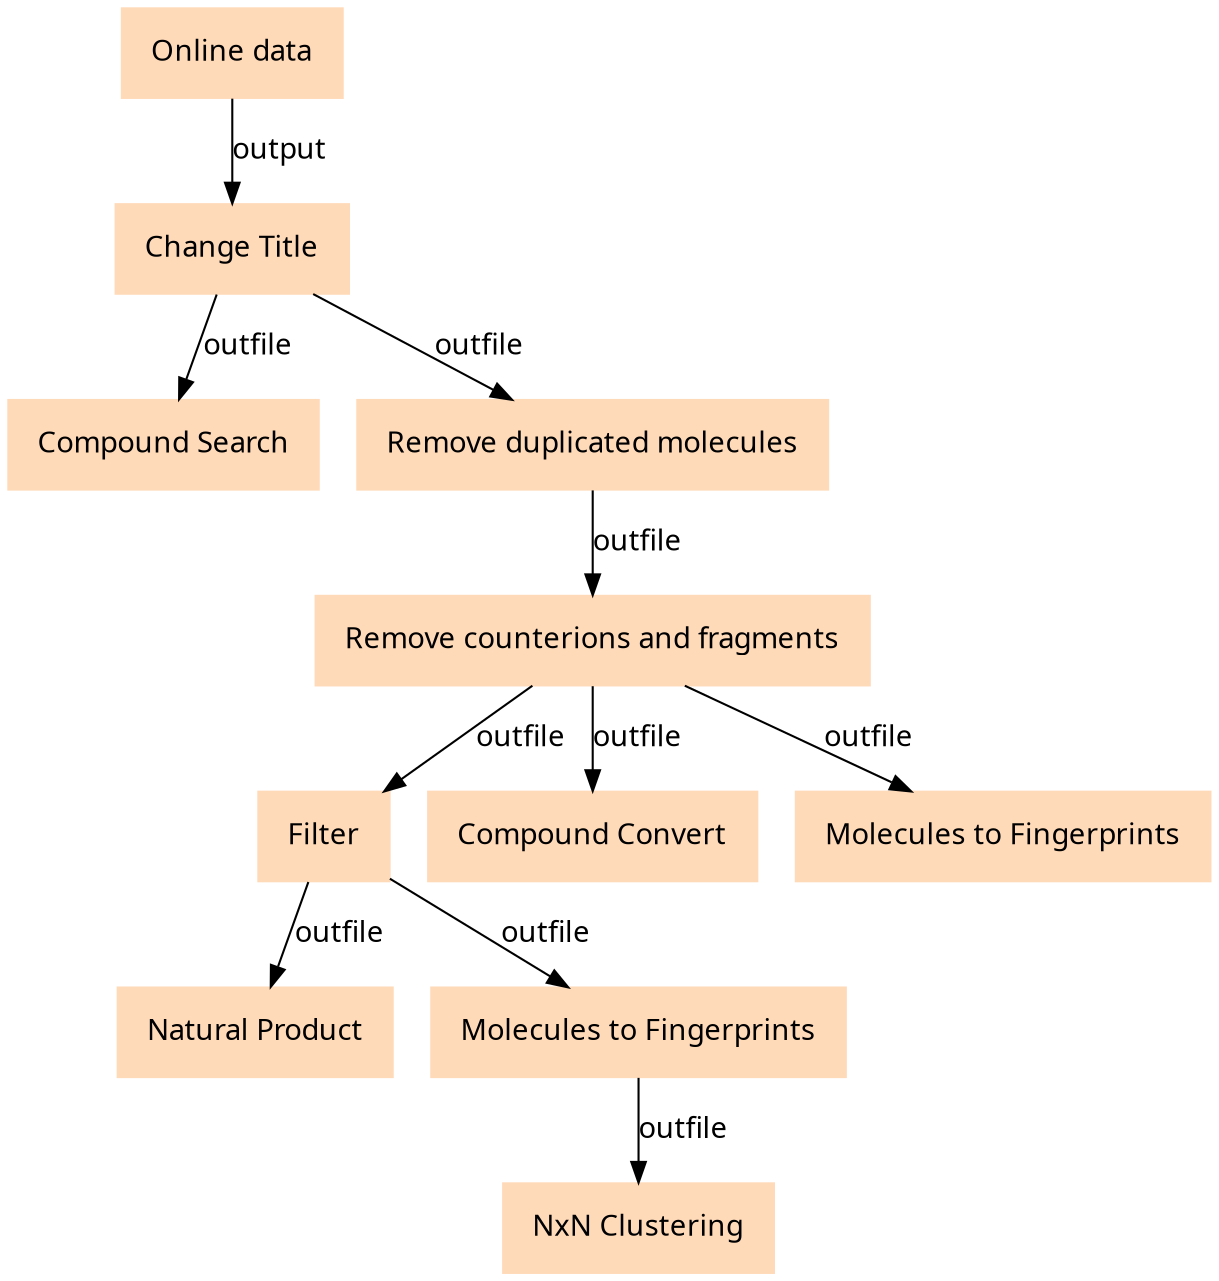 digraph main {
  node [fontname="Atkinson Hyperlegible", shape=box, color=white,style=filled,color=peachpuff,margin="0.2,0.2"];
  edge [fontname="Atkinson Hyperlegible"];
  11[label="Compound Search"]
  5 -> 11 [label="outfile"]
  13[label="Remove duplicated molecules"]
  5 -> 13 [label="outfile"]
  19[label="Remove counterions and fragments"]
  13 -> 19 [label="outfile"]
  2[label="Online data"]
  29[label="Filter"]
  19 -> 29 [label="outfile"]
  30[label="Compound Convert"]
  19 -> 30 [label="outfile"]
  31[label="Molecules to Fingerprints"]
  19 -> 31 [label="outfile"]
  39[label="Natural Product"]
  29 -> 39 [label="outfile"]
  40[label="Molecules to Fingerprints"]
  29 -> 40 [label="outfile"]
  44[label="NxN Clustering"]
  40 -> 44 [label="outfile"]
  5[label="Change Title"]
  2 -> 5 [label="output"]
}